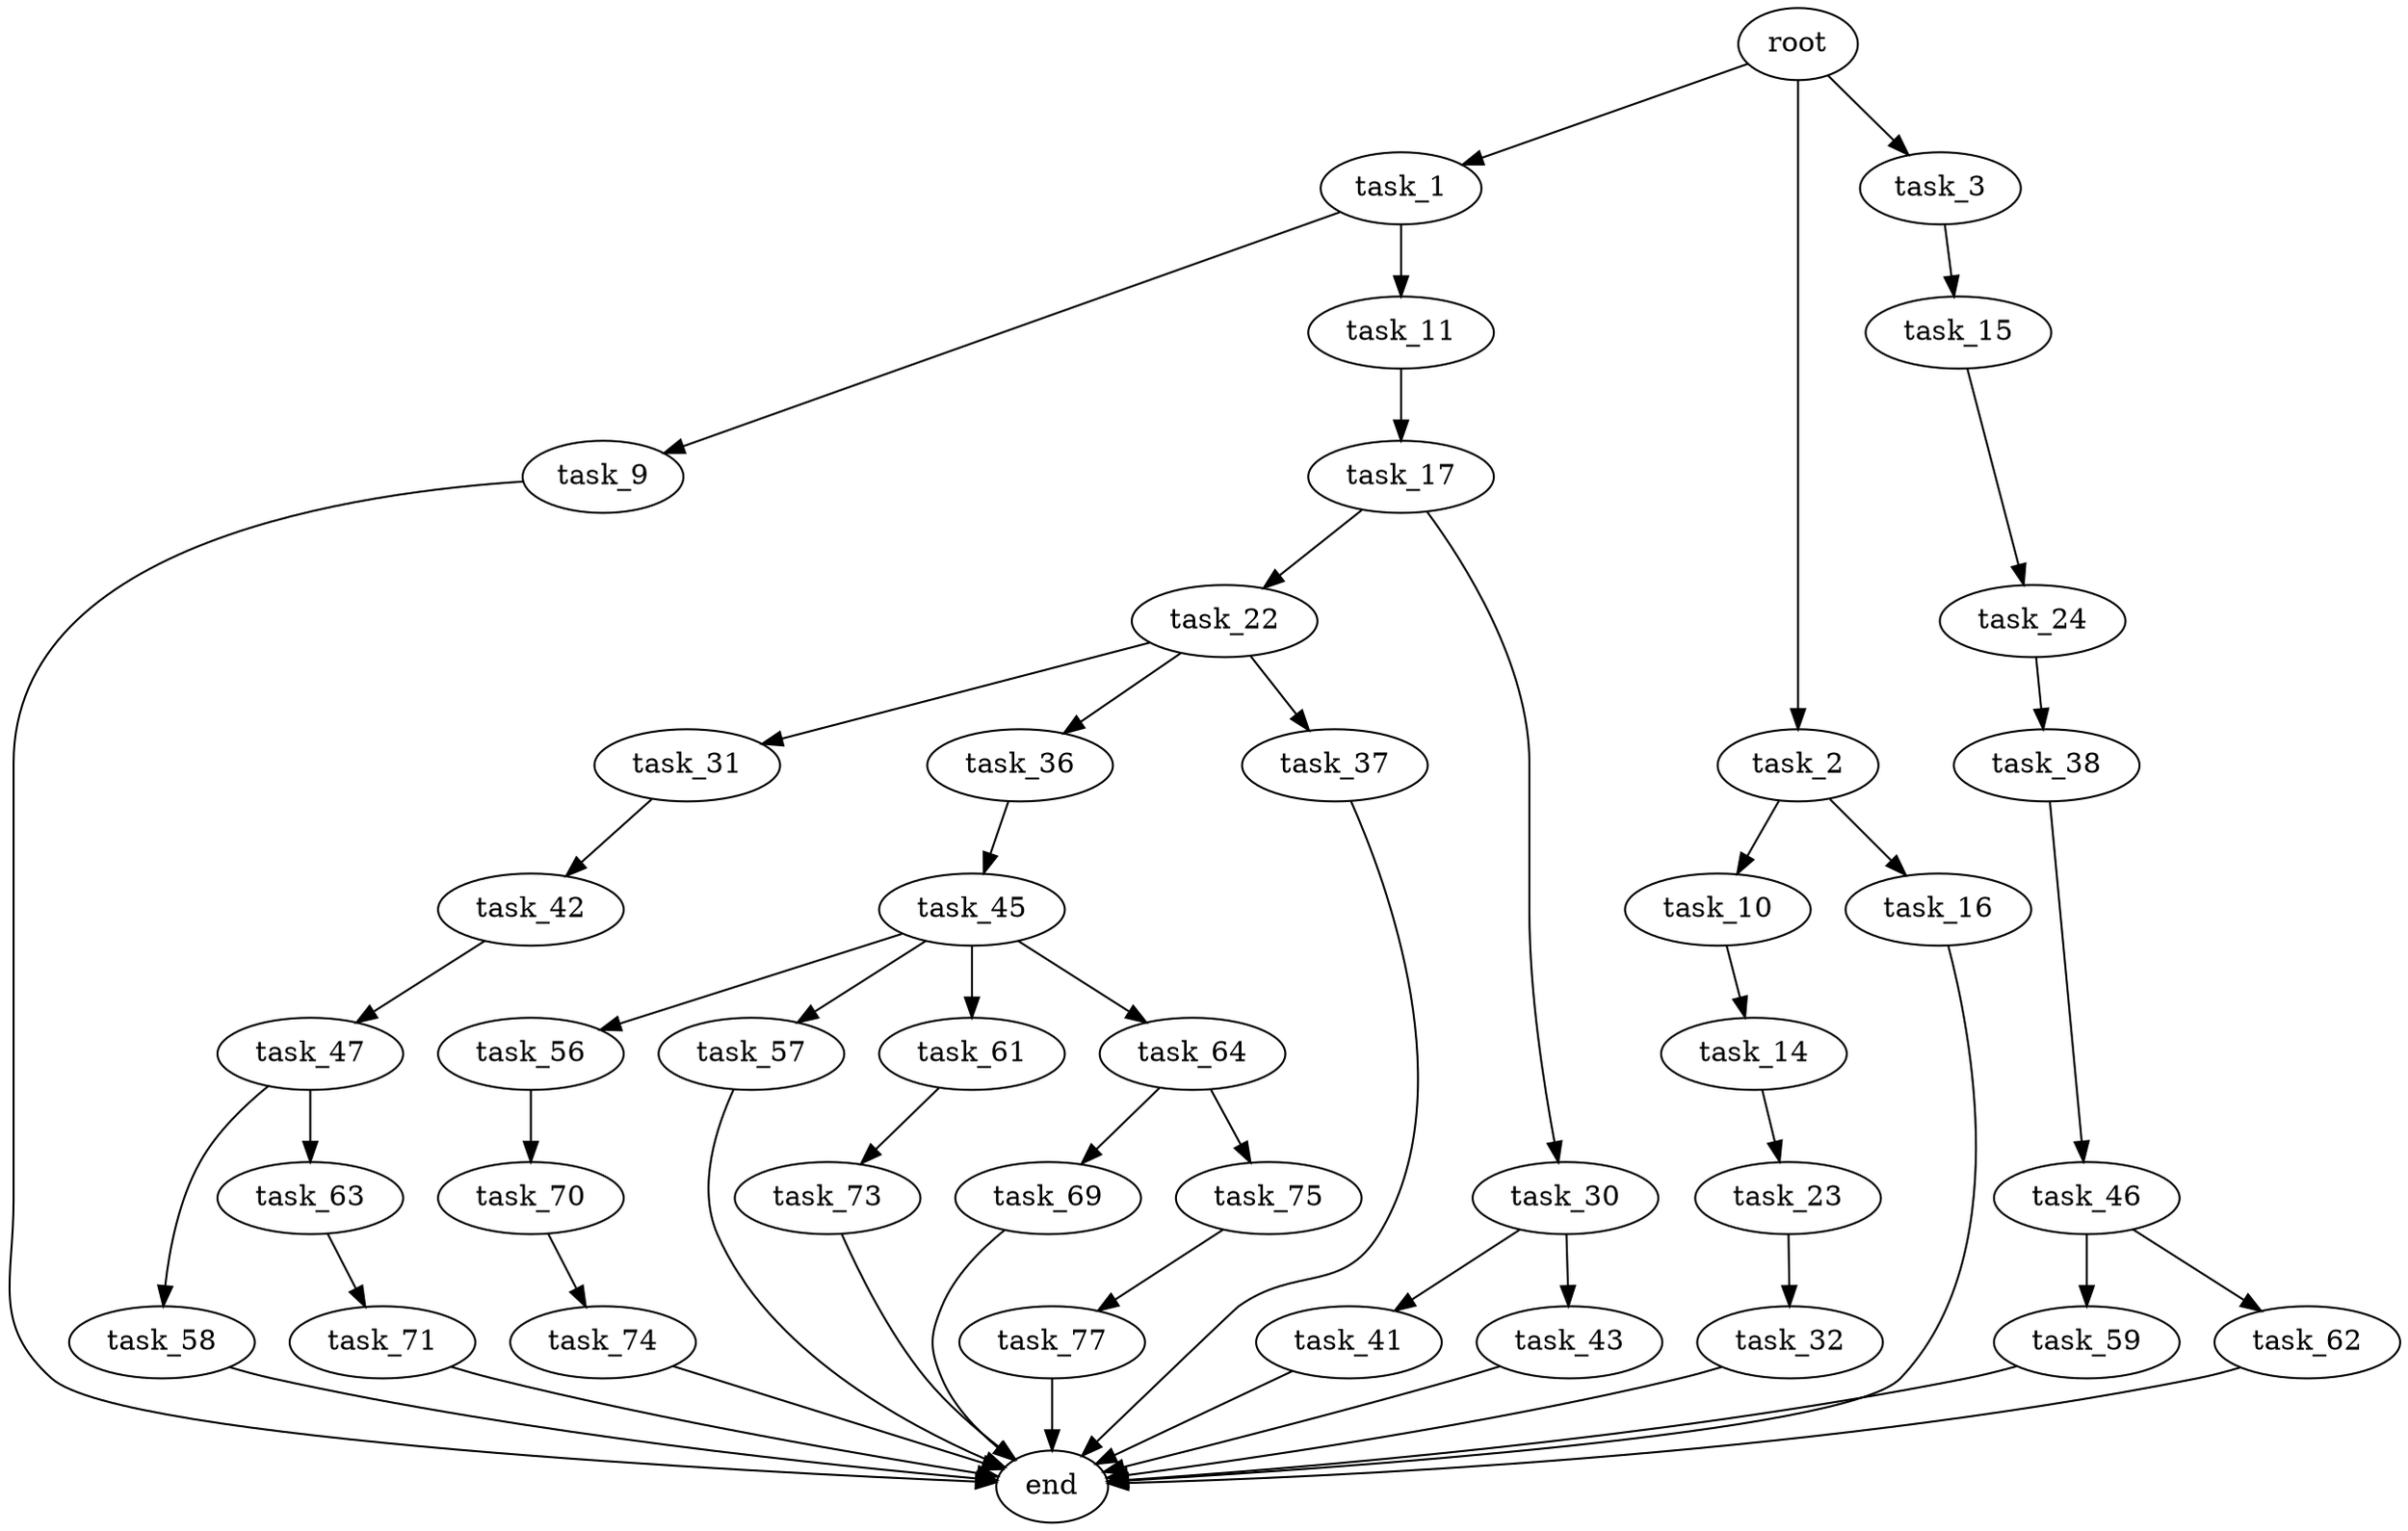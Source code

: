 digraph G {
  root [size="0.000000"];
  task_1 [size="686909888496.000000"];
  task_2 [size="240410288266.000000"];
  task_3 [size="1663982160.000000"];
  task_9 [size="8589934592.000000"];
  task_11 [size="4195594455.000000"];
  task_10 [size="98195262602.000000"];
  task_16 [size="551673065891.000000"];
  task_15 [size="28991029248.000000"];
  end [size="0.000000"];
  task_14 [size="107893597500.000000"];
  task_17 [size="8589934592.000000"];
  task_23 [size="428297087140.000000"];
  task_24 [size="647994123119.000000"];
  task_22 [size="5459960185.000000"];
  task_30 [size="134217728000.000000"];
  task_31 [size="231928233984.000000"];
  task_36 [size="368293445632.000000"];
  task_37 [size="231928233984.000000"];
  task_32 [size="1073741824000.000000"];
  task_38 [size="68719476736.000000"];
  task_41 [size="44338858896.000000"];
  task_43 [size="4881141602.000000"];
  task_42 [size="231928233984.000000"];
  task_45 [size="68719476736.000000"];
  task_46 [size="134172978321.000000"];
  task_47 [size="156581501180.000000"];
  task_56 [size="4388211314.000000"];
  task_57 [size="117984114972.000000"];
  task_61 [size="455447455820.000000"];
  task_64 [size="368293445632.000000"];
  task_59 [size="1073741824000.000000"];
  task_62 [size="4723573352.000000"];
  task_58 [size="368293445632.000000"];
  task_63 [size="3940675667.000000"];
  task_70 [size="368293445632.000000"];
  task_73 [size="549755813888.000000"];
  task_71 [size="134217728000.000000"];
  task_69 [size="1073741824000.000000"];
  task_75 [size="3411056800.000000"];
  task_74 [size="225648586926.000000"];
  task_77 [size="887182818641.000000"];

  root -> task_1 [size="1.000000"];
  root -> task_2 [size="1.000000"];
  root -> task_3 [size="1.000000"];
  task_1 -> task_9 [size="536870912.000000"];
  task_1 -> task_11 [size="536870912.000000"];
  task_2 -> task_10 [size="209715200.000000"];
  task_2 -> task_16 [size="209715200.000000"];
  task_3 -> task_15 [size="134217728.000000"];
  task_9 -> end [size="1.000000"];
  task_11 -> task_17 [size="75497472.000000"];
  task_10 -> task_14 [size="411041792.000000"];
  task_16 -> end [size="1.000000"];
  task_15 -> task_24 [size="75497472.000000"];
  task_14 -> task_23 [size="134217728.000000"];
  task_17 -> task_22 [size="33554432.000000"];
  task_17 -> task_30 [size="33554432.000000"];
  task_23 -> task_32 [size="536870912.000000"];
  task_24 -> task_38 [size="679477248.000000"];
  task_22 -> task_31 [size="134217728.000000"];
  task_22 -> task_36 [size="134217728.000000"];
  task_22 -> task_37 [size="134217728.000000"];
  task_30 -> task_41 [size="209715200.000000"];
  task_30 -> task_43 [size="209715200.000000"];
  task_31 -> task_42 [size="301989888.000000"];
  task_36 -> task_45 [size="411041792.000000"];
  task_37 -> end [size="1.000000"];
  task_32 -> end [size="1.000000"];
  task_38 -> task_46 [size="134217728.000000"];
  task_41 -> end [size="1.000000"];
  task_43 -> end [size="1.000000"];
  task_42 -> task_47 [size="301989888.000000"];
  task_45 -> task_56 [size="134217728.000000"];
  task_45 -> task_57 [size="134217728.000000"];
  task_45 -> task_61 [size="134217728.000000"];
  task_45 -> task_64 [size="134217728.000000"];
  task_46 -> task_59 [size="411041792.000000"];
  task_46 -> task_62 [size="411041792.000000"];
  task_47 -> task_58 [size="536870912.000000"];
  task_47 -> task_63 [size="536870912.000000"];
  task_56 -> task_70 [size="536870912.000000"];
  task_57 -> end [size="1.000000"];
  task_61 -> task_73 [size="679477248.000000"];
  task_64 -> task_69 [size="411041792.000000"];
  task_64 -> task_75 [size="411041792.000000"];
  task_59 -> end [size="1.000000"];
  task_62 -> end [size="1.000000"];
  task_58 -> end [size="1.000000"];
  task_63 -> task_71 [size="301989888.000000"];
  task_70 -> task_74 [size="411041792.000000"];
  task_73 -> end [size="1.000000"];
  task_71 -> end [size="1.000000"];
  task_69 -> end [size="1.000000"];
  task_75 -> task_77 [size="75497472.000000"];
  task_74 -> end [size="1.000000"];
  task_77 -> end [size="1.000000"];
}
